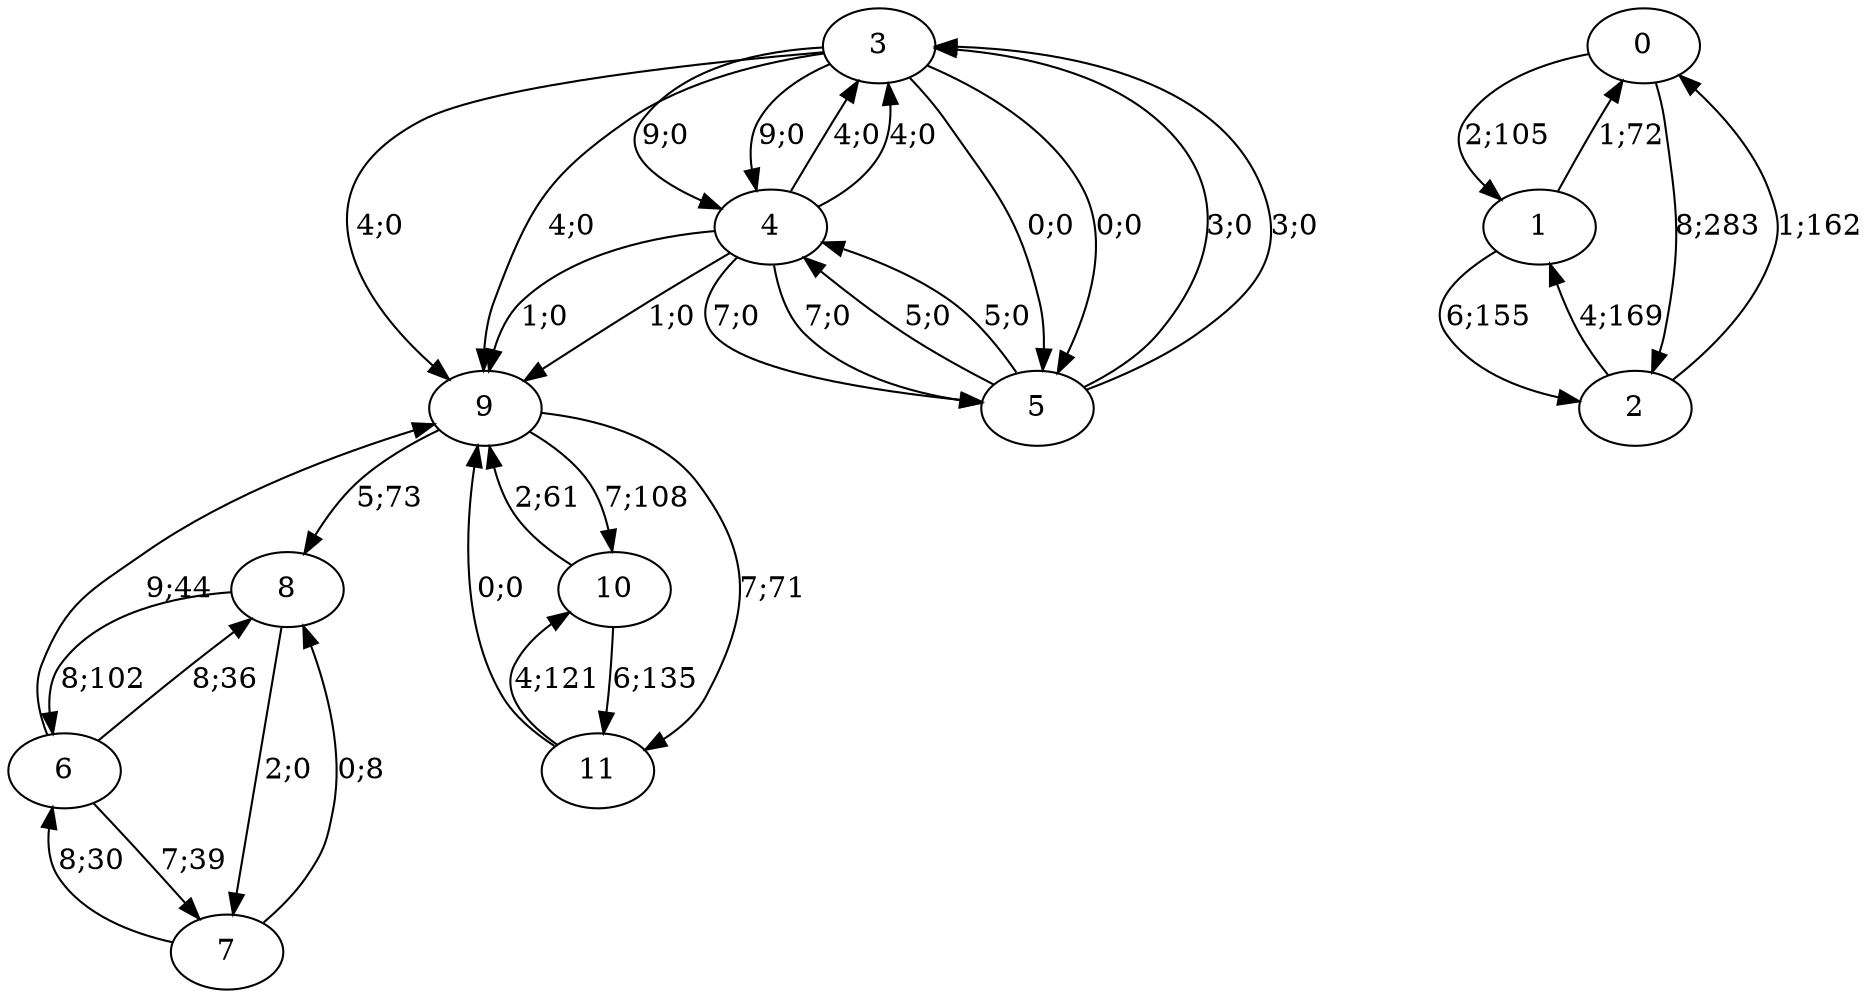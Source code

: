 digraph graph2462 {








3 -> 9 [color=black,label="4;0"]
3 -> 4 [color=black,label="9;0"]
3 -> 5 [color=black,label="0;0"]


4 -> 9 [color=black,label="1;0"]
4 -> 3 [color=black,label="4;0"]
4 -> 5 [color=black,label="7;0"]


5 -> 3 [color=black,label="3;0"]
5 -> 4 [color=black,label="5;0"]














0 -> 1 [color=black,label="2;105"]
0 -> 2 [color=black,label="8;283"]


1 -> 0 [color=black,label="1;72"]
1 -> 2 [color=black,label="6;155"]


2 -> 0 [color=black,label="1;162"]
2 -> 1 [color=black,label="4;169"]


























3 -> 9 [color=black,label="4;0"]
3 -> 4 [color=black,label="9;0"]
3 -> 5 [color=black,label="0;0"]


4 -> 9 [color=black,label="1;0"]
4 -> 3 [color=black,label="4;0"]
4 -> 5 [color=black,label="7;0"]


5 -> 3 [color=black,label="3;0"]
5 -> 4 [color=black,label="5;0"]
































9 -> 8 [color=black,label="5;73"]
9 -> 10 [color=black,label="7;108"]
9 -> 11 [color=black,label="7;71"]


10 -> 9 [color=black,label="2;61"]
10 -> 11 [color=black,label="6;135"]


11 -> 9 [color=black,label="0;0"]
11 -> 10 [color=black,label="4;121"]














6 -> 9 [color=black,label="9;44"]
6 -> 7 [color=black,label="7;39"]
6 -> 8 [color=black,label="8;36"]


7 -> 6 [color=black,label="8;30"]
7 -> 8 [color=black,label="0;8"]


8 -> 6 [color=black,label="8;102"]
8 -> 7 [color=black,label="2;0"]







}